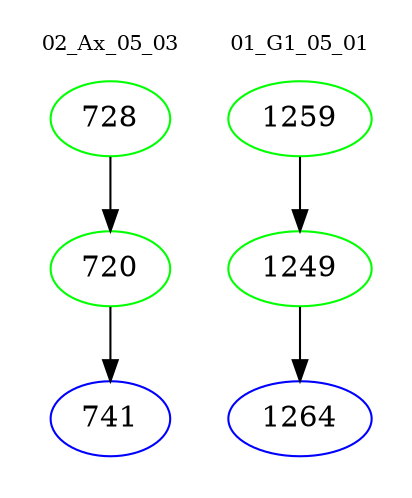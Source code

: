 digraph{
subgraph cluster_0 {
color = white
label = "02_Ax_05_03";
fontsize=10;
T0_728 [label="728", color="green"]
T0_728 -> T0_720 [color="black"]
T0_720 [label="720", color="green"]
T0_720 -> T0_741 [color="black"]
T0_741 [label="741", color="blue"]
}
subgraph cluster_1 {
color = white
label = "01_G1_05_01";
fontsize=10;
T1_1259 [label="1259", color="green"]
T1_1259 -> T1_1249 [color="black"]
T1_1249 [label="1249", color="green"]
T1_1249 -> T1_1264 [color="black"]
T1_1264 [label="1264", color="blue"]
}
}

